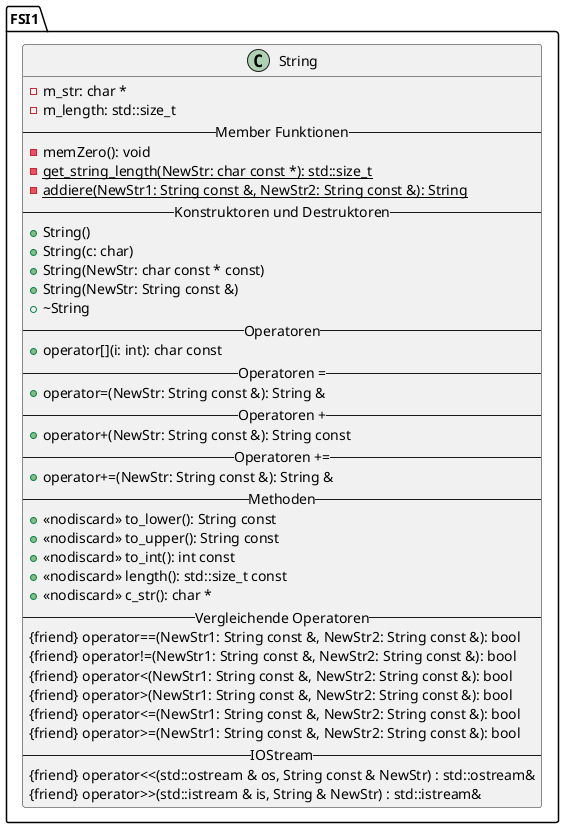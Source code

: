 @startuml
'https://plantuml.com/class-diagram
set namespaceSeparator ::
class FSI1::String {
-m_str: char *
-m_length: std::size_t
-- Member Funktionen --
-memZero(): void
-{static}get_string_length(NewStr: char const *): std::size_t
-{static}addiere(NewStr1: String const &, NewStr2: String const &): String
-- Konstruktoren und Destruktoren --
+String()
+String(c: char)
+String(NewStr: char const * const)
+String(NewStr: String const &)
+~String
-- Operatoren --
+operator[](i: int): char const
-- Operatoren = --
+operator=(NewStr: String const &): String &
-- Operatoren + --
+operator+(NewStr: String const &): String const
-- Operatoren += --
+operator+=(NewStr: String const &): String &
-- Methoden --
+«nodiscard» to_lower(): String const
+«nodiscard» to_upper(): String const
+«nodiscard» to_int(): int const
+«nodiscard» length(): std::size_t const
+«nodiscard» c_str(): char *
-- Vergleichende Operatoren --
{friend} operator==(NewStr1: String const &, NewStr2: String const &): bool
{friend} operator!=(NewStr1: String const &, NewStr2: String const &): bool
{friend} operator<(NewStr1: String const &, NewStr2: String const &): bool
{friend} operator>(NewStr1: String const &, NewStr2: String const &): bool
{friend} operator<=(NewStr1: String const &, NewStr2: String const &): bool
{friend} operator>=(NewStr1: String const &, NewStr2: String const &): bool
-- IOStream --
{friend} operator<<(std::ostream & os, String const & NewStr) : std::ostream&
{friend} operator>>(std::istream & is, String & NewStr) : std::istream&
}
}
@enduml